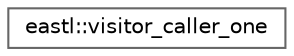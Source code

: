 digraph "类继承关系图"
{
 // LATEX_PDF_SIZE
  bgcolor="transparent";
  edge [fontname=Helvetica,fontsize=10,labelfontname=Helvetica,labelfontsize=10];
  node [fontname=Helvetica,fontsize=10,shape=box,height=0.2,width=0.4];
  rankdir="LR";
  Node0 [id="Node000000",label="eastl::visitor_caller_one",height=0.2,width=0.4,color="grey40", fillcolor="white", style="filled",URL="$structeastl_1_1visitor__caller__one.html",tooltip=" "];
}
